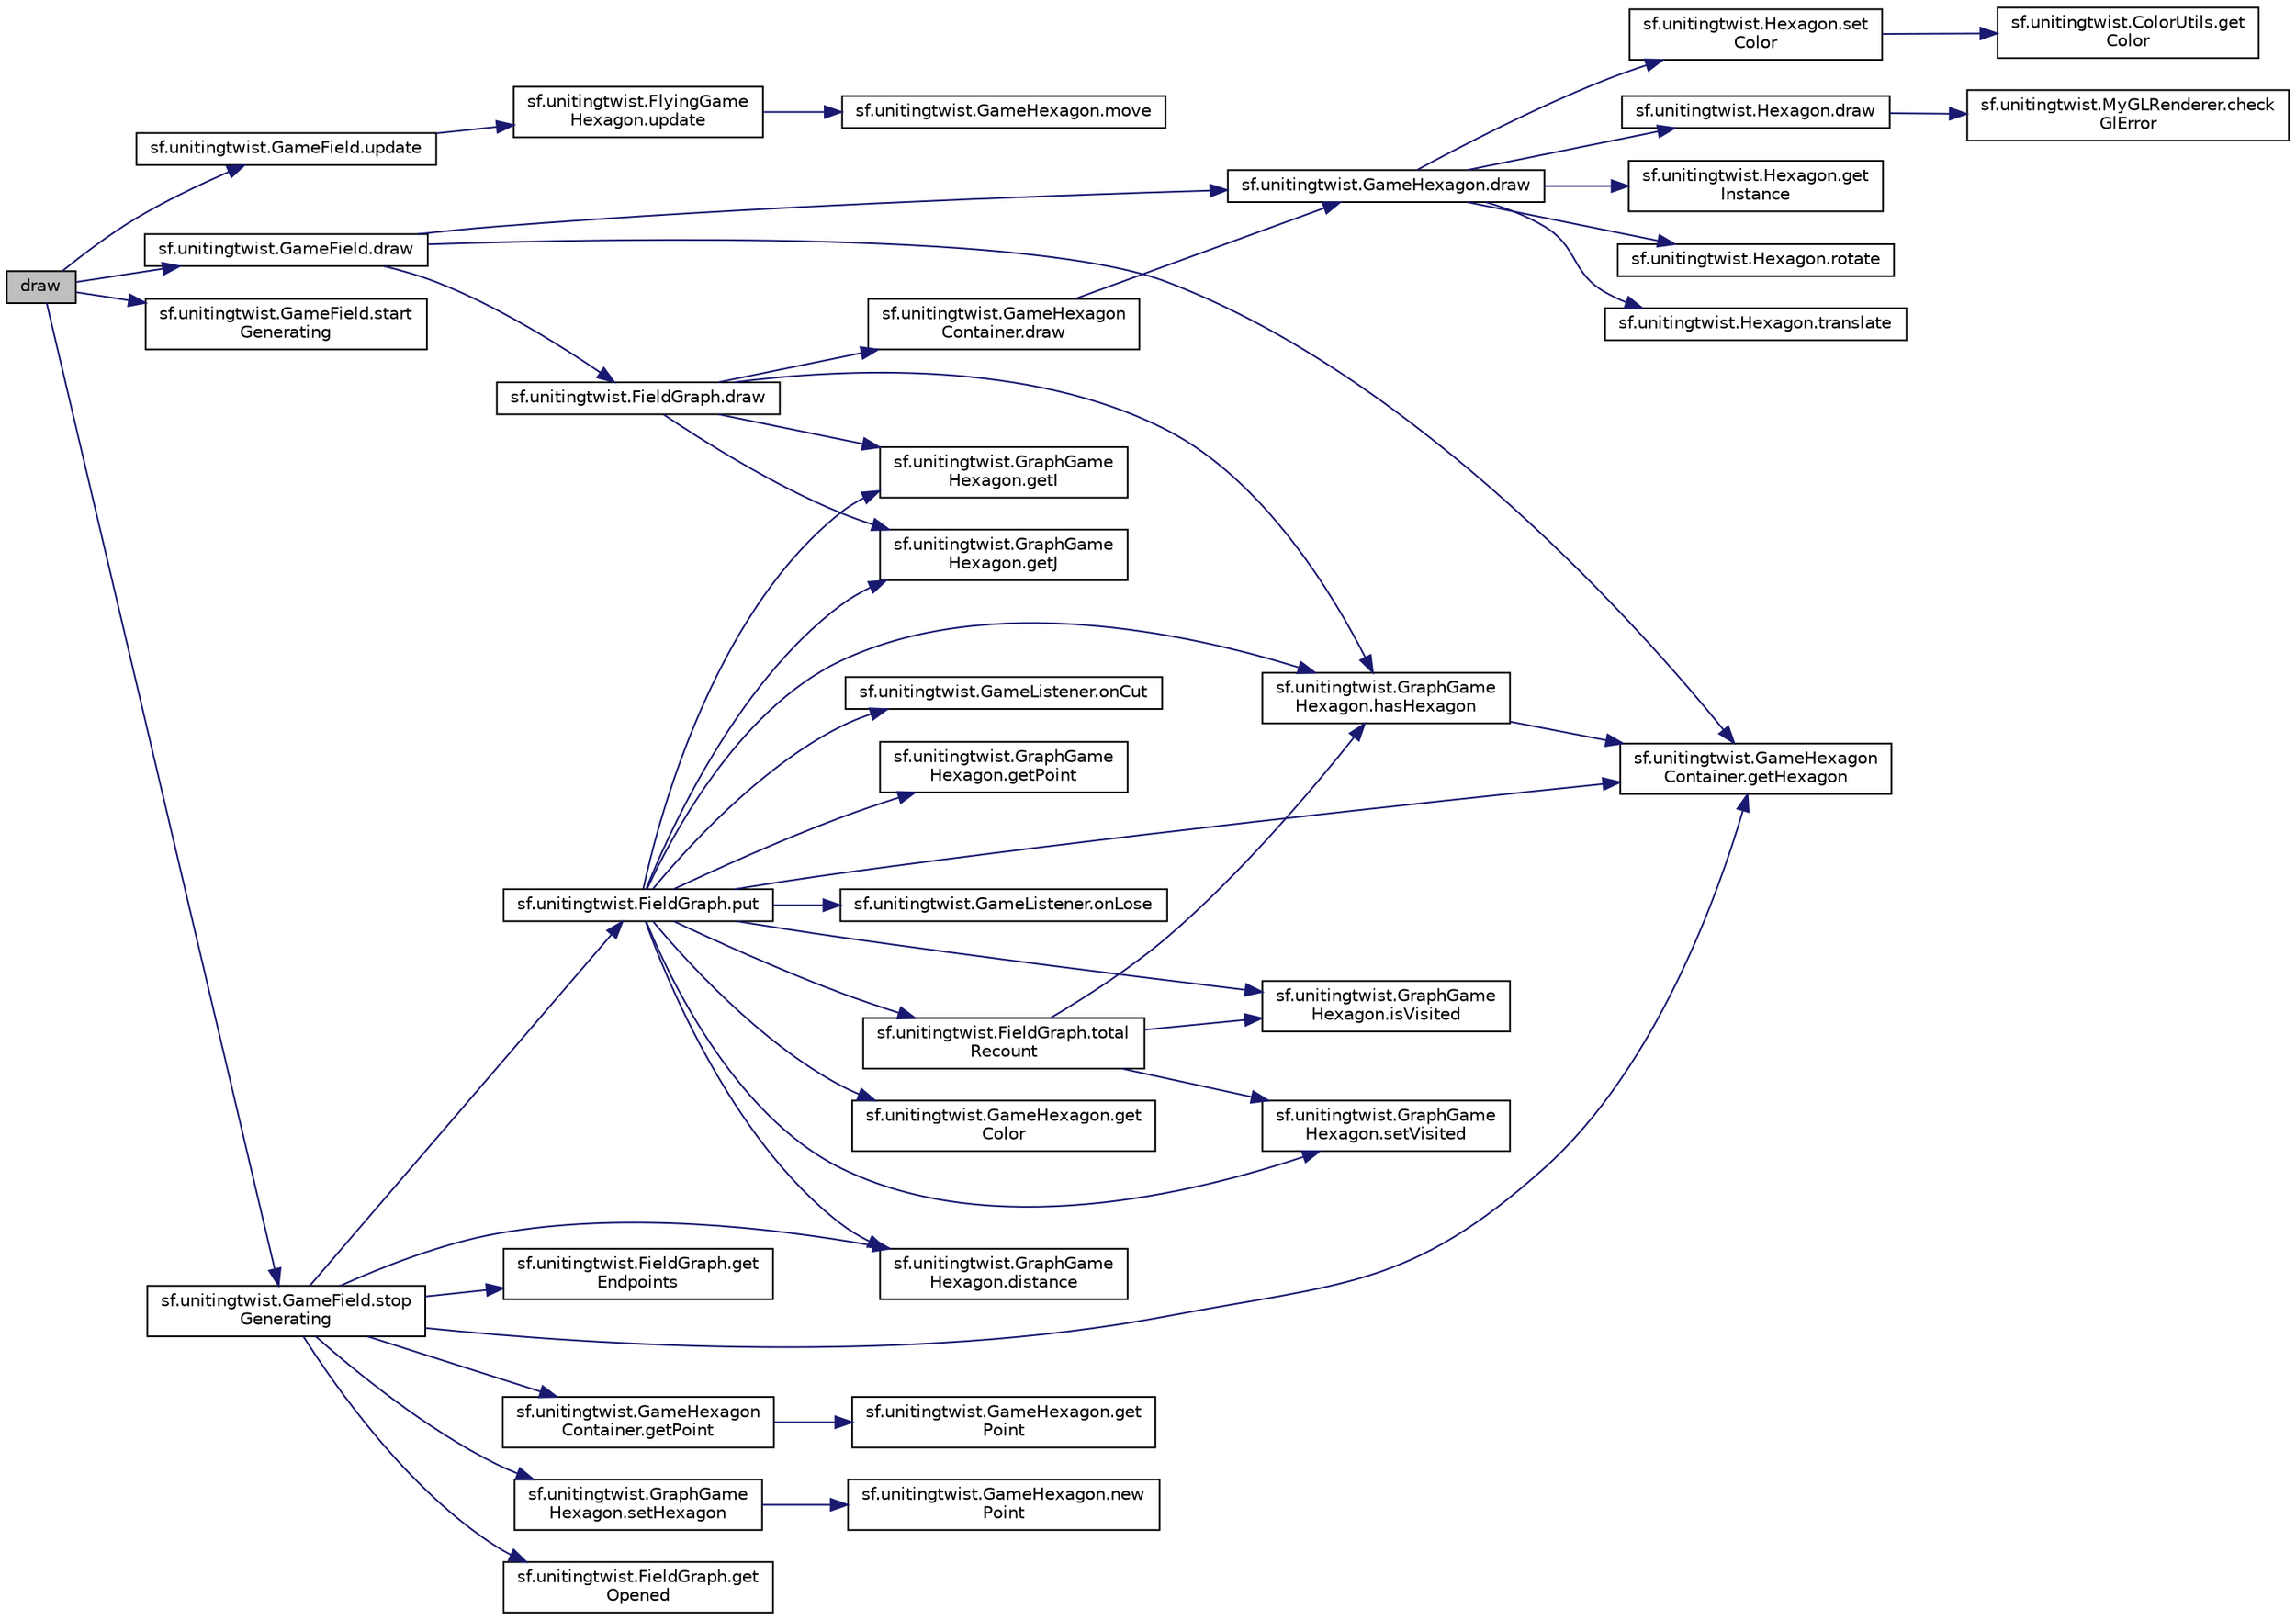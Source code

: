 digraph "draw"
{
  edge [fontname="Helvetica",fontsize="10",labelfontname="Helvetica",labelfontsize="10"];
  node [fontname="Helvetica",fontsize="10",shape=record];
  rankdir="LR";
  Node2 [label="draw",height=0.2,width=0.4,color="black", fillcolor="grey75", style="filled", fontcolor="black"];
  Node2 -> Node3 [color="midnightblue",fontsize="10",style="solid"];
  Node3 [label="sf.unitingtwist.GameField.draw",height=0.2,width=0.4,color="black", fillcolor="white", style="filled",URL="$classsf_1_1unitingtwist_1_1_game_field.html#ace8a0d2a4e41b6d83897d48fd91a7ab3"];
  Node3 -> Node4 [color="midnightblue",fontsize="10",style="solid"];
  Node4 [label="sf.unitingtwist.FieldGraph.draw",height=0.2,width=0.4,color="black", fillcolor="white", style="filled",URL="$classsf_1_1unitingtwist_1_1_field_graph.html#ac3e315879303dbd473ae480260356919"];
  Node4 -> Node5 [color="midnightblue",fontsize="10",style="solid"];
  Node5 [label="sf.unitingtwist.GameHexagon\lContainer.draw",height=0.2,width=0.4,color="black", fillcolor="white", style="filled",URL="$classsf_1_1unitingtwist_1_1_game_hexagon_container.html#ace8a0d2a4e41b6d83897d48fd91a7ab3"];
  Node5 -> Node6 [color="midnightblue",fontsize="10",style="solid"];
  Node6 [label="sf.unitingtwist.GameHexagon.draw",height=0.2,width=0.4,color="black", fillcolor="white", style="filled",URL="$classsf_1_1unitingtwist_1_1_game_hexagon.html#ace8a0d2a4e41b6d83897d48fd91a7ab3"];
  Node6 -> Node7 [color="midnightblue",fontsize="10",style="solid"];
  Node7 [label="sf.unitingtwist.Hexagon.get\lInstance",height=0.2,width=0.4,color="black", fillcolor="white", style="filled",URL="$classsf_1_1unitingtwist_1_1_hexagon.html#a0428295cb76ddb8aaa39007c6e98a294"];
  Node6 -> Node8 [color="midnightblue",fontsize="10",style="solid"];
  Node8 [label="sf.unitingtwist.Hexagon.rotate",height=0.2,width=0.4,color="black", fillcolor="white", style="filled",URL="$classsf_1_1unitingtwist_1_1_hexagon.html#a523014438b1a8318ec0915c2ce0a3430"];
  Node6 -> Node9 [color="midnightblue",fontsize="10",style="solid"];
  Node9 [label="sf.unitingtwist.Hexagon.translate",height=0.2,width=0.4,color="black", fillcolor="white", style="filled",URL="$classsf_1_1unitingtwist_1_1_hexagon.html#aaf32fd3f86bbef7279898dd958c847cd"];
  Node6 -> Node10 [color="midnightblue",fontsize="10",style="solid"];
  Node10 [label="sf.unitingtwist.Hexagon.set\lColor",height=0.2,width=0.4,color="black", fillcolor="white", style="filled",URL="$classsf_1_1unitingtwist_1_1_hexagon.html#a1cc9d5666b1d32b3e35f88192b3b4d3f"];
  Node10 -> Node11 [color="midnightblue",fontsize="10",style="solid"];
  Node11 [label="sf.unitingtwist.ColorUtils.get\lColor",height=0.2,width=0.4,color="black", fillcolor="white", style="filled",URL="$classsf_1_1unitingtwist_1_1_color_utils.html#aa3a7d7ee785a482b0ff389374266933a"];
  Node6 -> Node12 [color="midnightblue",fontsize="10",style="solid"];
  Node12 [label="sf.unitingtwist.Hexagon.draw",height=0.2,width=0.4,color="black", fillcolor="white", style="filled",URL="$classsf_1_1unitingtwist_1_1_hexagon.html#ace8a0d2a4e41b6d83897d48fd91a7ab3",tooltip="Encapsulates the OpenGL ES instructions for drawing this shape. "];
  Node12 -> Node13 [color="midnightblue",fontsize="10",style="solid"];
  Node13 [label="sf.unitingtwist.MyGLRenderer.check\lGlError",height=0.2,width=0.4,color="black", fillcolor="white", style="filled",URL="$classsf_1_1unitingtwist_1_1_my_g_l_renderer.html#afc7bb79511afe0d6da9e42e87727e834",tooltip="Utility method for debugging OpenGL calls. "];
  Node4 -> Node14 [color="midnightblue",fontsize="10",style="solid"];
  Node14 [label="sf.unitingtwist.GraphGame\lHexagon.getI",height=0.2,width=0.4,color="black", fillcolor="white", style="filled",URL="$classsf_1_1unitingtwist_1_1_graph_game_hexagon.html#a496b13cbdf0546a80c140ea3d147b5f8"];
  Node4 -> Node15 [color="midnightblue",fontsize="10",style="solid"];
  Node15 [label="sf.unitingtwist.GraphGame\lHexagon.getJ",height=0.2,width=0.4,color="black", fillcolor="white", style="filled",URL="$classsf_1_1unitingtwist_1_1_graph_game_hexagon.html#a02ef75a2737802ad48cafb98f5e9d7ca"];
  Node4 -> Node16 [color="midnightblue",fontsize="10",style="solid"];
  Node16 [label="sf.unitingtwist.GraphGame\lHexagon.hasHexagon",height=0.2,width=0.4,color="black", fillcolor="white", style="filled",URL="$classsf_1_1unitingtwist_1_1_graph_game_hexagon.html#ab614a366b275084140dc6b158d395887"];
  Node16 -> Node17 [color="midnightblue",fontsize="10",style="solid"];
  Node17 [label="sf.unitingtwist.GameHexagon\lContainer.getHexagon",height=0.2,width=0.4,color="black", fillcolor="white", style="filled",URL="$classsf_1_1unitingtwist_1_1_game_hexagon_container.html#a27b622ba75ab99568513b95d4a5c1bd1"];
  Node3 -> Node17 [color="midnightblue",fontsize="10",style="solid"];
  Node3 -> Node6 [color="midnightblue",fontsize="10",style="solid"];
  Node2 -> Node18 [color="midnightblue",fontsize="10",style="solid"];
  Node18 [label="sf.unitingtwist.GameField.update",height=0.2,width=0.4,color="black", fillcolor="white", style="filled",URL="$classsf_1_1unitingtwist_1_1_game_field.html#af039112e754af58b85dd83f6e5b45116"];
  Node18 -> Node19 [color="midnightblue",fontsize="10",style="solid"];
  Node19 [label="sf.unitingtwist.FlyingGame\lHexagon.update",height=0.2,width=0.4,color="black", fillcolor="white", style="filled",URL="$classsf_1_1unitingtwist_1_1_flying_game_hexagon.html#af039112e754af58b85dd83f6e5b45116"];
  Node19 -> Node20 [color="midnightblue",fontsize="10",style="solid"];
  Node20 [label="sf.unitingtwist.GameHexagon.move",height=0.2,width=0.4,color="black", fillcolor="white", style="filled",URL="$classsf_1_1unitingtwist_1_1_game_hexagon.html#a206c19ef82ed8ac5ea84810ff997de2c"];
  Node2 -> Node21 [color="midnightblue",fontsize="10",style="solid"];
  Node21 [label="sf.unitingtwist.GameField.start\lGenerating",height=0.2,width=0.4,color="black", fillcolor="white", style="filled",URL="$classsf_1_1unitingtwist_1_1_game_field.html#adeb16feb936a0660794e3c03a105adf3"];
  Node2 -> Node22 [color="midnightblue",fontsize="10",style="solid"];
  Node22 [label="sf.unitingtwist.GameField.stop\lGenerating",height=0.2,width=0.4,color="black", fillcolor="white", style="filled",URL="$classsf_1_1unitingtwist_1_1_game_field.html#a28a9f1f8fa9987e78b712b22aa8792a3"];
  Node22 -> Node23 [color="midnightblue",fontsize="10",style="solid"];
  Node23 [label="sf.unitingtwist.FieldGraph.get\lEndpoints",height=0.2,width=0.4,color="black", fillcolor="white", style="filled",URL="$classsf_1_1unitingtwist_1_1_field_graph.html#adfcfe2afa1402ef78e1aee3efb837c64"];
  Node22 -> Node24 [color="midnightblue",fontsize="10",style="solid"];
  Node24 [label="sf.unitingtwist.GraphGame\lHexagon.distance",height=0.2,width=0.4,color="black", fillcolor="white", style="filled",URL="$classsf_1_1unitingtwist_1_1_graph_game_hexagon.html#ace648e40c8ca87642c1cb79849292d4d"];
  Node22 -> Node25 [color="midnightblue",fontsize="10",style="solid"];
  Node25 [label="sf.unitingtwist.GameHexagon\lContainer.getPoint",height=0.2,width=0.4,color="black", fillcolor="white", style="filled",URL="$classsf_1_1unitingtwist_1_1_game_hexagon_container.html#ab83bca143bb78bf22c57d15fdeeb91b3"];
  Node25 -> Node26 [color="midnightblue",fontsize="10",style="solid"];
  Node26 [label="sf.unitingtwist.GameHexagon.get\lPoint",height=0.2,width=0.4,color="black", fillcolor="white", style="filled",URL="$classsf_1_1unitingtwist_1_1_game_hexagon.html#ab83bca143bb78bf22c57d15fdeeb91b3"];
  Node22 -> Node27 [color="midnightblue",fontsize="10",style="solid"];
  Node27 [label="sf.unitingtwist.FieldGraph.get\lOpened",height=0.2,width=0.4,color="black", fillcolor="white", style="filled",URL="$classsf_1_1unitingtwist_1_1_field_graph.html#a8880d79fa3f1410ef0439864ae4775fd"];
  Node22 -> Node28 [color="midnightblue",fontsize="10",style="solid"];
  Node28 [label="sf.unitingtwist.GraphGame\lHexagon.setHexagon",height=0.2,width=0.4,color="black", fillcolor="white", style="filled",URL="$classsf_1_1unitingtwist_1_1_graph_game_hexagon.html#a31b3633d1829f9a2ffd0082a2061a1c5"];
  Node28 -> Node29 [color="midnightblue",fontsize="10",style="solid"];
  Node29 [label="sf.unitingtwist.GameHexagon.new\lPoint",height=0.2,width=0.4,color="black", fillcolor="white", style="filled",URL="$classsf_1_1unitingtwist_1_1_game_hexagon.html#af2eb799dd076933abf4a8449ef8fb12f"];
  Node22 -> Node17 [color="midnightblue",fontsize="10",style="solid"];
  Node22 -> Node30 [color="midnightblue",fontsize="10",style="solid"];
  Node30 [label="sf.unitingtwist.FieldGraph.put",height=0.2,width=0.4,color="black", fillcolor="white", style="filled",URL="$classsf_1_1unitingtwist_1_1_field_graph.html#ad00bb318775c75318a78b012a28a3cc8"];
  Node30 -> Node17 [color="midnightblue",fontsize="10",style="solid"];
  Node30 -> Node31 [color="midnightblue",fontsize="10",style="solid"];
  Node31 [label="sf.unitingtwist.GameHexagon.get\lColor",height=0.2,width=0.4,color="black", fillcolor="white", style="filled",URL="$classsf_1_1unitingtwist_1_1_game_hexagon.html#aabf036e03a1c81452dadd7a0f9499cba"];
  Node30 -> Node32 [color="midnightblue",fontsize="10",style="solid"];
  Node32 [label="sf.unitingtwist.GraphGame\lHexagon.isVisited",height=0.2,width=0.4,color="black", fillcolor="white", style="filled",URL="$classsf_1_1unitingtwist_1_1_graph_game_hexagon.html#a2d5373d59efa89d4024c56515402d097"];
  Node30 -> Node33 [color="midnightblue",fontsize="10",style="solid"];
  Node33 [label="sf.unitingtwist.GraphGame\lHexagon.setVisited",height=0.2,width=0.4,color="black", fillcolor="white", style="filled",URL="$classsf_1_1unitingtwist_1_1_graph_game_hexagon.html#a5e654106f2076606fd907476f80518c6"];
  Node30 -> Node14 [color="midnightblue",fontsize="10",style="solid"];
  Node30 -> Node15 [color="midnightblue",fontsize="10",style="solid"];
  Node30 -> Node16 [color="midnightblue",fontsize="10",style="solid"];
  Node30 -> Node34 [color="midnightblue",fontsize="10",style="solid"];
  Node34 [label="sf.unitingtwist.GameListener.onCut",height=0.2,width=0.4,color="black", fillcolor="white", style="filled",URL="$interfacesf_1_1unitingtwist_1_1_game_listener.html#ac9f99a8933b01d99f8e7b23f4f871a23"];
  Node30 -> Node24 [color="midnightblue",fontsize="10",style="solid"];
  Node30 -> Node35 [color="midnightblue",fontsize="10",style="solid"];
  Node35 [label="sf.unitingtwist.GraphGame\lHexagon.getPoint",height=0.2,width=0.4,color="black", fillcolor="white", style="filled",URL="$classsf_1_1unitingtwist_1_1_graph_game_hexagon.html#ab83bca143bb78bf22c57d15fdeeb91b3"];
  Node30 -> Node36 [color="midnightblue",fontsize="10",style="solid"];
  Node36 [label="sf.unitingtwist.GameListener.onLose",height=0.2,width=0.4,color="black", fillcolor="white", style="filled",URL="$interfacesf_1_1unitingtwist_1_1_game_listener.html#ad3a588cbd6aa6344ad9a032223571669"];
  Node30 -> Node37 [color="midnightblue",fontsize="10",style="solid"];
  Node37 [label="sf.unitingtwist.FieldGraph.total\lRecount",height=0.2,width=0.4,color="black", fillcolor="white", style="filled",URL="$classsf_1_1unitingtwist_1_1_field_graph.html#a4e527a0a39cf1b2888ceaa013cc7e2c1"];
  Node37 -> Node32 [color="midnightblue",fontsize="10",style="solid"];
  Node37 -> Node33 [color="midnightblue",fontsize="10",style="solid"];
  Node37 -> Node16 [color="midnightblue",fontsize="10",style="solid"];
}
